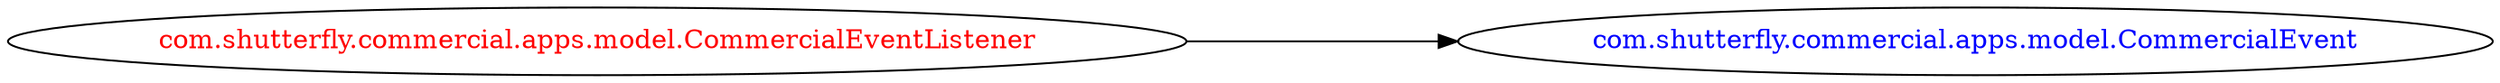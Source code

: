 digraph dependencyGraph {
 concentrate=true;
 ranksep="2.0";
 rankdir="LR"; 
 splines="ortho";
"com.shutterfly.commercial.apps.model.CommercialEventListener" [fontcolor="red"];
"com.shutterfly.commercial.apps.model.CommercialEvent" [ fontcolor="blue" ];
"com.shutterfly.commercial.apps.model.CommercialEventListener"->"com.shutterfly.commercial.apps.model.CommercialEvent";
}